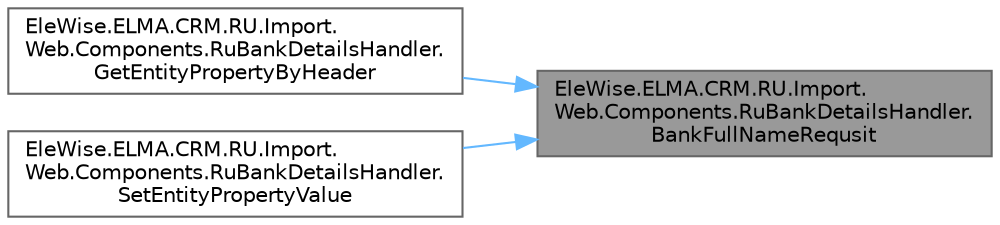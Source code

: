 digraph "EleWise.ELMA.CRM.RU.Import.Web.Components.RuBankDetailsHandler.BankFullNameRequsit"
{
 // LATEX_PDF_SIZE
  bgcolor="transparent";
  edge [fontname=Helvetica,fontsize=10,labelfontname=Helvetica,labelfontsize=10];
  node [fontname=Helvetica,fontsize=10,shape=box,height=0.2,width=0.4];
  rankdir="RL";
  Node1 [id="Node000001",label="EleWise.ELMA.CRM.RU.Import.\lWeb.Components.RuBankDetailsHandler.\lBankFullNameRequsit",height=0.2,width=0.4,color="gray40", fillcolor="grey60", style="filled", fontcolor="black",tooltip=" "];
  Node1 -> Node2 [id="edge1_Node000001_Node000002",dir="back",color="steelblue1",style="solid",tooltip=" "];
  Node2 [id="Node000002",label="EleWise.ELMA.CRM.RU.Import.\lWeb.Components.RuBankDetailsHandler.\lGetEntityPropertyByHeader",height=0.2,width=0.4,color="grey40", fillcolor="white", style="filled",URL="$class_ele_wise_1_1_e_l_m_a_1_1_c_r_m_1_1_r_u_1_1_import_1_1_web_1_1_components_1_1_ru_bank_details_handler.html#a663b6b76d878b33cae93e3cf9c22bd30",tooltip=" "];
  Node1 -> Node3 [id="edge2_Node000001_Node000003",dir="back",color="steelblue1",style="solid",tooltip=" "];
  Node3 [id="Node000003",label="EleWise.ELMA.CRM.RU.Import.\lWeb.Components.RuBankDetailsHandler.\lSetEntityPropertyValue",height=0.2,width=0.4,color="grey40", fillcolor="white", style="filled",URL="$class_ele_wise_1_1_e_l_m_a_1_1_c_r_m_1_1_r_u_1_1_import_1_1_web_1_1_components_1_1_ru_bank_details_handler.html#a75998bf6055fd14a17916248cd93967d",tooltip=" "];
}
